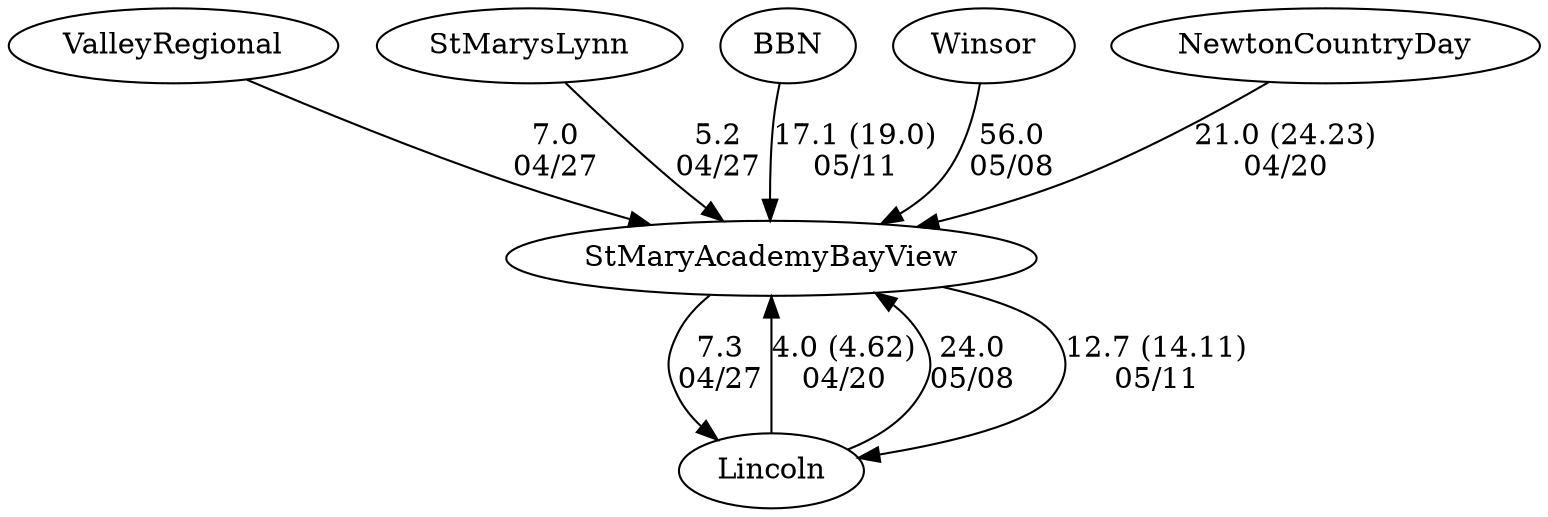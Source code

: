digraph girls1foursStMaryAcademyBayView {ValleyRegional [URL="girls1foursStMaryAcademyBayViewValleyRegional.html"];StMarysLynn [URL="girls1foursStMaryAcademyBayViewStMarysLynn.html"];BBN [URL="girls1foursStMaryAcademyBayViewBBN.html"];Winsor [URL="girls1foursStMaryAcademyBayViewWinsor.html"];NewtonCountryDay [URL="girls1foursStMaryAcademyBayViewNewtonCountryDay.html"];Lincoln [URL="girls1foursStMaryAcademyBayViewLincoln.html"];StMaryAcademyBayView [URL="girls1foursStMaryAcademyBayViewStMaryAcademyBayView.html"];NewtonCountryDay -> StMaryAcademyBayView[label="21.0 (24.23)
04/20", weight="79", tooltip="NEIRA Girls Fours,Newton Country Day, St. Mary Academy-Bayview, Lincoln School			
Distance: 1300 Conditions: Conditions the same for all races. Flat, no wind, no chop. Comments: Lincoln 2V4+ had a breakage and could not finish initial race with NCDS and Bayview so raced afterwards against the NCDS 3V4+ and 4V4+.
None", URL="https://www.row2k.com/results/resultspage.cfm?UID=C1541F9124E2FBBF81B1F9CADE55D186&cat=1", random="random"]; 
Lincoln -> StMaryAcademyBayView[label="4.0 (4.62)
04/20", weight="96", tooltip="NEIRA Girls Fours,Newton Country Day, St. Mary Academy-Bayview, Lincoln School			
Distance: 1300 Conditions: Conditions the same for all races. Flat, no wind, no chop. Comments: Lincoln 2V4+ had a breakage and could not finish initial race with NCDS and Bayview so raced afterwards against the NCDS 3V4+ and 4V4+.
None", URL="https://www.row2k.com/results/resultspage.cfm?UID=C1541F9124E2FBBF81B1F9CADE55D186&cat=1", random="random"]; 
BBN -> StMaryAcademyBayView[label="17.1 (19.0)
05/11", weight="83", tooltip="NEIRA, BB&N, Bay View, Lincoln			
Distance: 1350 M Conditions: 2V race slight crossing head wind
Pretty neutral for the 1V Comments: A bit chilly but good conditions, well done by all boats. Thanks to Lincoln and Bay View for making the trip.
None", URL="https://www.row2k.com/results/resultspage.cfm?UID=BA150C07F46A8CF05BDF8F6CF54794E7&cat=1", random="random"]; 
StMaryAcademyBayView -> Lincoln[label="12.7 (14.11)
05/11", weight="88", tooltip="NEIRA, BB&N, Bay View, Lincoln			
Distance: 1350 M Conditions: 2V race slight crossing head wind
Pretty neutral for the 1V Comments: A bit chilly but good conditions, well done by all boats. Thanks to Lincoln and Bay View for making the trip.
None", URL="https://www.row2k.com/results/resultspage.cfm?UID=BA150C07F46A8CF05BDF8F6CF54794E7&cat=1", random="random"]; 
Winsor -> StMaryAcademyBayView[label="56.0
05/08", weight="44", tooltip="NEIRA Girls Fours, Lincoln, St Mary Academy - Bay View, Winsor			
Distance: 1500m & 2000m Conditions: Quartering headwind. Gusty at 1500m to go. Raced against incoming tide. Comments: 2nd Boat race distance was 1500m. 1st boat race distance was 2000m, but there was a restart 100m in due to a collision. Winsor's 3rd boat raced in the 2nd boat race with a time of 10:50.0. Thank you Winsor for coming to Providence and thank you NBC juniors for also racing us.
None", URL="https://www.row2k.com/results/resultspage.cfm?UID=30B27B4C6C15B94BF9C433DFE19F68FC&cat=1", random="random"]; 
Lincoln -> StMaryAcademyBayView[label="24.0
05/08", weight="76", tooltip="NEIRA Girls Fours, Lincoln, St Mary Academy - Bay View, Winsor			
Distance: 1500m & 2000m Conditions: Quartering headwind. Gusty at 1500m to go. Raced against incoming tide. Comments: 2nd Boat race distance was 1500m. 1st boat race distance was 2000m, but there was a restart 100m in due to a collision. Winsor's 3rd boat raced in the 2nd boat race with a time of 10:50.0. Thank you Winsor for coming to Providence and thank you NBC juniors for also racing us.
None", URL="https://www.row2k.com/results/resultspage.cfm?UID=30B27B4C6C15B94BF9C433DFE19F68FC&cat=1", random="random"]; 
ValleyRegional -> StMaryAcademyBayView[label="7.0
04/27", weight="93", tooltip="NEIRA Boys & Girls Fours,St. Mary Academy - Bay View, Lincoln, St. Mary's - Lynn, Valley Regional			
Distance: 1500m Conditions: Mild headwind, slight chop, slack tide for the 1st girls race. Old Saybrook (not in league) also competed. Comments: Old Saybrook (not in league) raced in 2nd boys and 3rd girls events.
None", URL="https://www.row2k.com/results/resultspage.cfm?UID=1004BB53FFEA236A97E11B8A53F16514&cat=5", random="random"]; 
StMarysLynn -> StMaryAcademyBayView[label="5.2
04/27", weight="95", tooltip="NEIRA Boys & Girls Fours,St. Mary Academy - Bay View, Lincoln, St. Mary's - Lynn, Valley Regional			
Distance: 1500m Conditions: Mild headwind, slight chop, slack tide for the 1st girls race. Old Saybrook (not in league) also competed. Comments: Old Saybrook (not in league) raced in 2nd boys and 3rd girls events.
None", URL="https://www.row2k.com/results/resultspage.cfm?UID=1004BB53FFEA236A97E11B8A53F16514&cat=5", random="random"]; 
StMaryAcademyBayView -> Lincoln[label="7.3
04/27", weight="93", tooltip="NEIRA Boys & Girls Fours,St. Mary Academy - Bay View, Lincoln, St. Mary's - Lynn, Valley Regional			
Distance: 1500m Conditions: Mild headwind, slight chop, slack tide for the 1st girls race. Old Saybrook (not in league) also competed. Comments: Old Saybrook (not in league) raced in 2nd boys and 3rd girls events.
None", URL="https://www.row2k.com/results/resultspage.cfm?UID=1004BB53FFEA236A97E11B8A53F16514&cat=5", random="random"]}